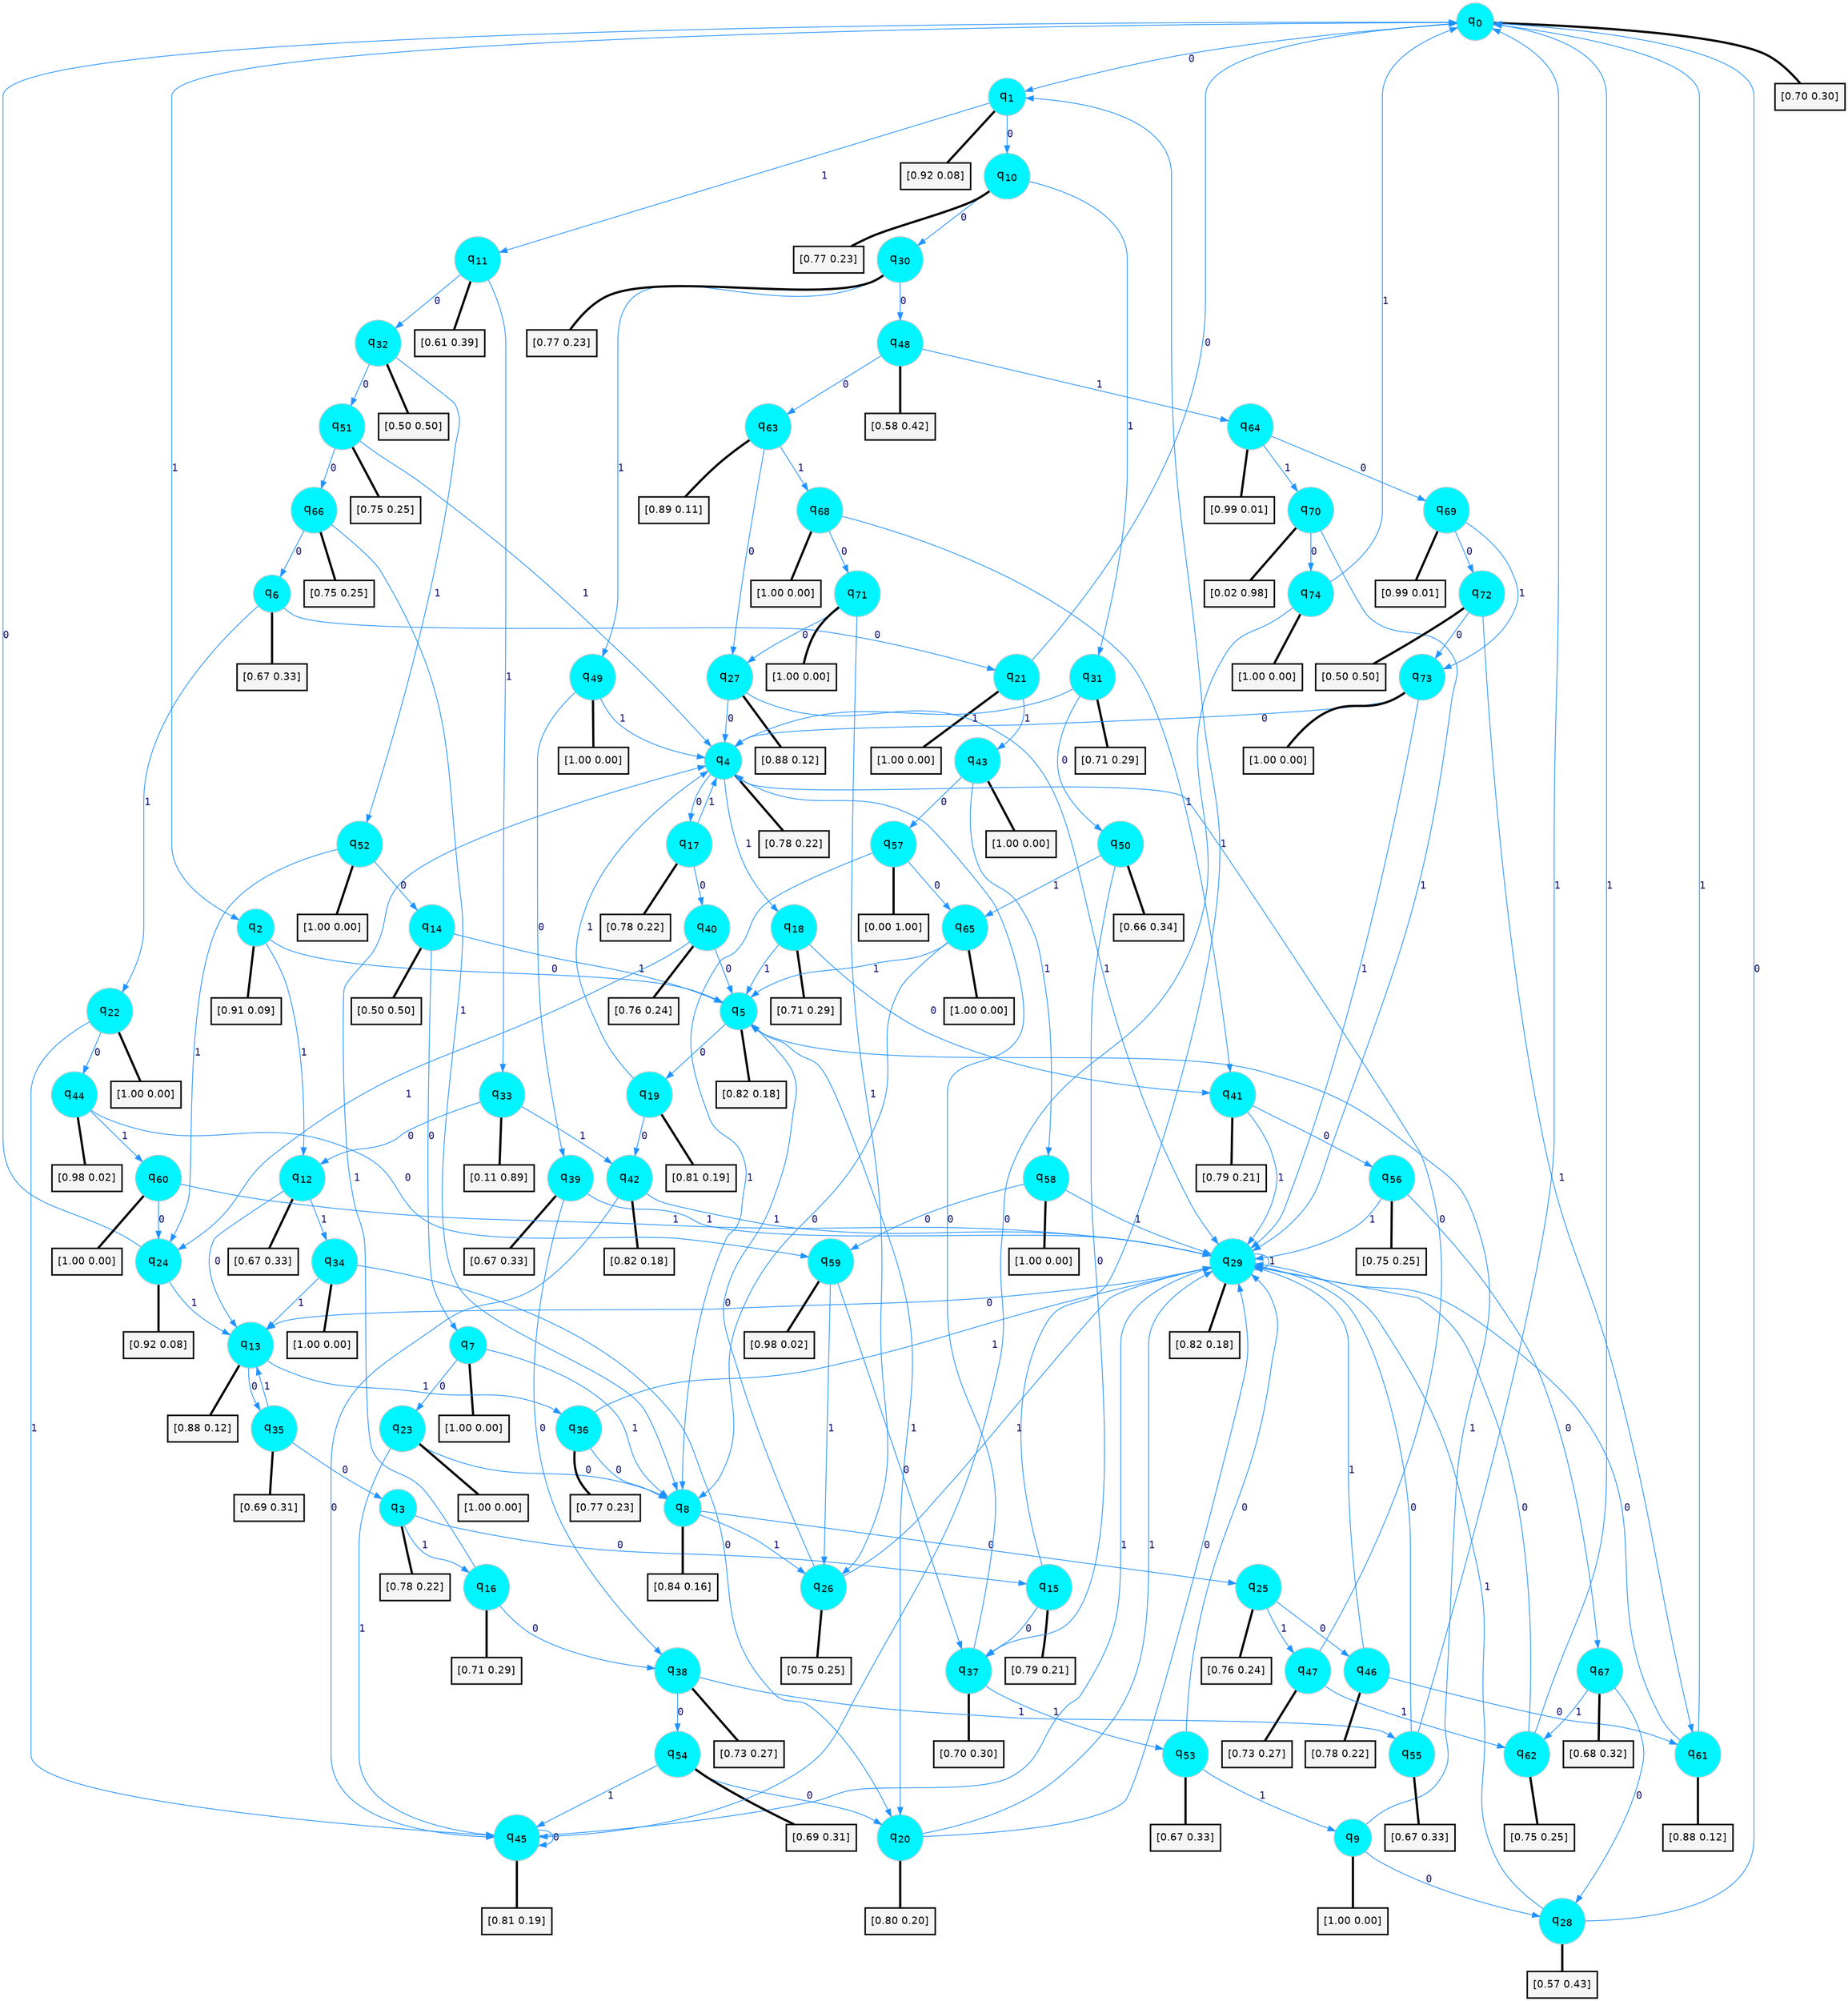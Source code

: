 digraph G {
graph [
bgcolor=transparent, dpi=300, rankdir=TD, size="40,25"];
node [
color=gray, fillcolor=turquoise1, fontcolor=black, fontname=Helvetica, fontsize=16, fontweight=bold, shape=circle, style=filled];
edge [
arrowsize=1, color=dodgerblue1, fontcolor=midnightblue, fontname=courier, fontweight=bold, penwidth=1, style=solid, weight=20];
0[label=<q<SUB>0</SUB>>];
1[label=<q<SUB>1</SUB>>];
2[label=<q<SUB>2</SUB>>];
3[label=<q<SUB>3</SUB>>];
4[label=<q<SUB>4</SUB>>];
5[label=<q<SUB>5</SUB>>];
6[label=<q<SUB>6</SUB>>];
7[label=<q<SUB>7</SUB>>];
8[label=<q<SUB>8</SUB>>];
9[label=<q<SUB>9</SUB>>];
10[label=<q<SUB>10</SUB>>];
11[label=<q<SUB>11</SUB>>];
12[label=<q<SUB>12</SUB>>];
13[label=<q<SUB>13</SUB>>];
14[label=<q<SUB>14</SUB>>];
15[label=<q<SUB>15</SUB>>];
16[label=<q<SUB>16</SUB>>];
17[label=<q<SUB>17</SUB>>];
18[label=<q<SUB>18</SUB>>];
19[label=<q<SUB>19</SUB>>];
20[label=<q<SUB>20</SUB>>];
21[label=<q<SUB>21</SUB>>];
22[label=<q<SUB>22</SUB>>];
23[label=<q<SUB>23</SUB>>];
24[label=<q<SUB>24</SUB>>];
25[label=<q<SUB>25</SUB>>];
26[label=<q<SUB>26</SUB>>];
27[label=<q<SUB>27</SUB>>];
28[label=<q<SUB>28</SUB>>];
29[label=<q<SUB>29</SUB>>];
30[label=<q<SUB>30</SUB>>];
31[label=<q<SUB>31</SUB>>];
32[label=<q<SUB>32</SUB>>];
33[label=<q<SUB>33</SUB>>];
34[label=<q<SUB>34</SUB>>];
35[label=<q<SUB>35</SUB>>];
36[label=<q<SUB>36</SUB>>];
37[label=<q<SUB>37</SUB>>];
38[label=<q<SUB>38</SUB>>];
39[label=<q<SUB>39</SUB>>];
40[label=<q<SUB>40</SUB>>];
41[label=<q<SUB>41</SUB>>];
42[label=<q<SUB>42</SUB>>];
43[label=<q<SUB>43</SUB>>];
44[label=<q<SUB>44</SUB>>];
45[label=<q<SUB>45</SUB>>];
46[label=<q<SUB>46</SUB>>];
47[label=<q<SUB>47</SUB>>];
48[label=<q<SUB>48</SUB>>];
49[label=<q<SUB>49</SUB>>];
50[label=<q<SUB>50</SUB>>];
51[label=<q<SUB>51</SUB>>];
52[label=<q<SUB>52</SUB>>];
53[label=<q<SUB>53</SUB>>];
54[label=<q<SUB>54</SUB>>];
55[label=<q<SUB>55</SUB>>];
56[label=<q<SUB>56</SUB>>];
57[label=<q<SUB>57</SUB>>];
58[label=<q<SUB>58</SUB>>];
59[label=<q<SUB>59</SUB>>];
60[label=<q<SUB>60</SUB>>];
61[label=<q<SUB>61</SUB>>];
62[label=<q<SUB>62</SUB>>];
63[label=<q<SUB>63</SUB>>];
64[label=<q<SUB>64</SUB>>];
65[label=<q<SUB>65</SUB>>];
66[label=<q<SUB>66</SUB>>];
67[label=<q<SUB>67</SUB>>];
68[label=<q<SUB>68</SUB>>];
69[label=<q<SUB>69</SUB>>];
70[label=<q<SUB>70</SUB>>];
71[label=<q<SUB>71</SUB>>];
72[label=<q<SUB>72</SUB>>];
73[label=<q<SUB>73</SUB>>];
74[label=<q<SUB>74</SUB>>];
75[label="[0.70 0.30]", shape=box,fontcolor=black, fontname=Helvetica, fontsize=14, penwidth=2, fillcolor=whitesmoke,color=black];
76[label="[0.92 0.08]", shape=box,fontcolor=black, fontname=Helvetica, fontsize=14, penwidth=2, fillcolor=whitesmoke,color=black];
77[label="[0.91 0.09]", shape=box,fontcolor=black, fontname=Helvetica, fontsize=14, penwidth=2, fillcolor=whitesmoke,color=black];
78[label="[0.78 0.22]", shape=box,fontcolor=black, fontname=Helvetica, fontsize=14, penwidth=2, fillcolor=whitesmoke,color=black];
79[label="[0.78 0.22]", shape=box,fontcolor=black, fontname=Helvetica, fontsize=14, penwidth=2, fillcolor=whitesmoke,color=black];
80[label="[0.82 0.18]", shape=box,fontcolor=black, fontname=Helvetica, fontsize=14, penwidth=2, fillcolor=whitesmoke,color=black];
81[label="[0.67 0.33]", shape=box,fontcolor=black, fontname=Helvetica, fontsize=14, penwidth=2, fillcolor=whitesmoke,color=black];
82[label="[1.00 0.00]", shape=box,fontcolor=black, fontname=Helvetica, fontsize=14, penwidth=2, fillcolor=whitesmoke,color=black];
83[label="[0.84 0.16]", shape=box,fontcolor=black, fontname=Helvetica, fontsize=14, penwidth=2, fillcolor=whitesmoke,color=black];
84[label="[1.00 0.00]", shape=box,fontcolor=black, fontname=Helvetica, fontsize=14, penwidth=2, fillcolor=whitesmoke,color=black];
85[label="[0.77 0.23]", shape=box,fontcolor=black, fontname=Helvetica, fontsize=14, penwidth=2, fillcolor=whitesmoke,color=black];
86[label="[0.61 0.39]", shape=box,fontcolor=black, fontname=Helvetica, fontsize=14, penwidth=2, fillcolor=whitesmoke,color=black];
87[label="[0.67 0.33]", shape=box,fontcolor=black, fontname=Helvetica, fontsize=14, penwidth=2, fillcolor=whitesmoke,color=black];
88[label="[0.88 0.12]", shape=box,fontcolor=black, fontname=Helvetica, fontsize=14, penwidth=2, fillcolor=whitesmoke,color=black];
89[label="[0.50 0.50]", shape=box,fontcolor=black, fontname=Helvetica, fontsize=14, penwidth=2, fillcolor=whitesmoke,color=black];
90[label="[0.79 0.21]", shape=box,fontcolor=black, fontname=Helvetica, fontsize=14, penwidth=2, fillcolor=whitesmoke,color=black];
91[label="[0.71 0.29]", shape=box,fontcolor=black, fontname=Helvetica, fontsize=14, penwidth=2, fillcolor=whitesmoke,color=black];
92[label="[0.78 0.22]", shape=box,fontcolor=black, fontname=Helvetica, fontsize=14, penwidth=2, fillcolor=whitesmoke,color=black];
93[label="[0.71 0.29]", shape=box,fontcolor=black, fontname=Helvetica, fontsize=14, penwidth=2, fillcolor=whitesmoke,color=black];
94[label="[0.81 0.19]", shape=box,fontcolor=black, fontname=Helvetica, fontsize=14, penwidth=2, fillcolor=whitesmoke,color=black];
95[label="[0.80 0.20]", shape=box,fontcolor=black, fontname=Helvetica, fontsize=14, penwidth=2, fillcolor=whitesmoke,color=black];
96[label="[1.00 0.00]", shape=box,fontcolor=black, fontname=Helvetica, fontsize=14, penwidth=2, fillcolor=whitesmoke,color=black];
97[label="[1.00 0.00]", shape=box,fontcolor=black, fontname=Helvetica, fontsize=14, penwidth=2, fillcolor=whitesmoke,color=black];
98[label="[1.00 0.00]", shape=box,fontcolor=black, fontname=Helvetica, fontsize=14, penwidth=2, fillcolor=whitesmoke,color=black];
99[label="[0.92 0.08]", shape=box,fontcolor=black, fontname=Helvetica, fontsize=14, penwidth=2, fillcolor=whitesmoke,color=black];
100[label="[0.76 0.24]", shape=box,fontcolor=black, fontname=Helvetica, fontsize=14, penwidth=2, fillcolor=whitesmoke,color=black];
101[label="[0.75 0.25]", shape=box,fontcolor=black, fontname=Helvetica, fontsize=14, penwidth=2, fillcolor=whitesmoke,color=black];
102[label="[0.88 0.12]", shape=box,fontcolor=black, fontname=Helvetica, fontsize=14, penwidth=2, fillcolor=whitesmoke,color=black];
103[label="[0.57 0.43]", shape=box,fontcolor=black, fontname=Helvetica, fontsize=14, penwidth=2, fillcolor=whitesmoke,color=black];
104[label="[0.82 0.18]", shape=box,fontcolor=black, fontname=Helvetica, fontsize=14, penwidth=2, fillcolor=whitesmoke,color=black];
105[label="[0.77 0.23]", shape=box,fontcolor=black, fontname=Helvetica, fontsize=14, penwidth=2, fillcolor=whitesmoke,color=black];
106[label="[0.71 0.29]", shape=box,fontcolor=black, fontname=Helvetica, fontsize=14, penwidth=2, fillcolor=whitesmoke,color=black];
107[label="[0.50 0.50]", shape=box,fontcolor=black, fontname=Helvetica, fontsize=14, penwidth=2, fillcolor=whitesmoke,color=black];
108[label="[0.11 0.89]", shape=box,fontcolor=black, fontname=Helvetica, fontsize=14, penwidth=2, fillcolor=whitesmoke,color=black];
109[label="[1.00 0.00]", shape=box,fontcolor=black, fontname=Helvetica, fontsize=14, penwidth=2, fillcolor=whitesmoke,color=black];
110[label="[0.69 0.31]", shape=box,fontcolor=black, fontname=Helvetica, fontsize=14, penwidth=2, fillcolor=whitesmoke,color=black];
111[label="[0.77 0.23]", shape=box,fontcolor=black, fontname=Helvetica, fontsize=14, penwidth=2, fillcolor=whitesmoke,color=black];
112[label="[0.70 0.30]", shape=box,fontcolor=black, fontname=Helvetica, fontsize=14, penwidth=2, fillcolor=whitesmoke,color=black];
113[label="[0.73 0.27]", shape=box,fontcolor=black, fontname=Helvetica, fontsize=14, penwidth=2, fillcolor=whitesmoke,color=black];
114[label="[0.67 0.33]", shape=box,fontcolor=black, fontname=Helvetica, fontsize=14, penwidth=2, fillcolor=whitesmoke,color=black];
115[label="[0.76 0.24]", shape=box,fontcolor=black, fontname=Helvetica, fontsize=14, penwidth=2, fillcolor=whitesmoke,color=black];
116[label="[0.79 0.21]", shape=box,fontcolor=black, fontname=Helvetica, fontsize=14, penwidth=2, fillcolor=whitesmoke,color=black];
117[label="[0.82 0.18]", shape=box,fontcolor=black, fontname=Helvetica, fontsize=14, penwidth=2, fillcolor=whitesmoke,color=black];
118[label="[1.00 0.00]", shape=box,fontcolor=black, fontname=Helvetica, fontsize=14, penwidth=2, fillcolor=whitesmoke,color=black];
119[label="[0.98 0.02]", shape=box,fontcolor=black, fontname=Helvetica, fontsize=14, penwidth=2, fillcolor=whitesmoke,color=black];
120[label="[0.81 0.19]", shape=box,fontcolor=black, fontname=Helvetica, fontsize=14, penwidth=2, fillcolor=whitesmoke,color=black];
121[label="[0.78 0.22]", shape=box,fontcolor=black, fontname=Helvetica, fontsize=14, penwidth=2, fillcolor=whitesmoke,color=black];
122[label="[0.73 0.27]", shape=box,fontcolor=black, fontname=Helvetica, fontsize=14, penwidth=2, fillcolor=whitesmoke,color=black];
123[label="[0.58 0.42]", shape=box,fontcolor=black, fontname=Helvetica, fontsize=14, penwidth=2, fillcolor=whitesmoke,color=black];
124[label="[1.00 0.00]", shape=box,fontcolor=black, fontname=Helvetica, fontsize=14, penwidth=2, fillcolor=whitesmoke,color=black];
125[label="[0.66 0.34]", shape=box,fontcolor=black, fontname=Helvetica, fontsize=14, penwidth=2, fillcolor=whitesmoke,color=black];
126[label="[0.75 0.25]", shape=box,fontcolor=black, fontname=Helvetica, fontsize=14, penwidth=2, fillcolor=whitesmoke,color=black];
127[label="[1.00 0.00]", shape=box,fontcolor=black, fontname=Helvetica, fontsize=14, penwidth=2, fillcolor=whitesmoke,color=black];
128[label="[0.67 0.33]", shape=box,fontcolor=black, fontname=Helvetica, fontsize=14, penwidth=2, fillcolor=whitesmoke,color=black];
129[label="[0.69 0.31]", shape=box,fontcolor=black, fontname=Helvetica, fontsize=14, penwidth=2, fillcolor=whitesmoke,color=black];
130[label="[0.67 0.33]", shape=box,fontcolor=black, fontname=Helvetica, fontsize=14, penwidth=2, fillcolor=whitesmoke,color=black];
131[label="[0.75 0.25]", shape=box,fontcolor=black, fontname=Helvetica, fontsize=14, penwidth=2, fillcolor=whitesmoke,color=black];
132[label="[0.00 1.00]", shape=box,fontcolor=black, fontname=Helvetica, fontsize=14, penwidth=2, fillcolor=whitesmoke,color=black];
133[label="[1.00 0.00]", shape=box,fontcolor=black, fontname=Helvetica, fontsize=14, penwidth=2, fillcolor=whitesmoke,color=black];
134[label="[0.98 0.02]", shape=box,fontcolor=black, fontname=Helvetica, fontsize=14, penwidth=2, fillcolor=whitesmoke,color=black];
135[label="[1.00 0.00]", shape=box,fontcolor=black, fontname=Helvetica, fontsize=14, penwidth=2, fillcolor=whitesmoke,color=black];
136[label="[0.88 0.12]", shape=box,fontcolor=black, fontname=Helvetica, fontsize=14, penwidth=2, fillcolor=whitesmoke,color=black];
137[label="[0.75 0.25]", shape=box,fontcolor=black, fontname=Helvetica, fontsize=14, penwidth=2, fillcolor=whitesmoke,color=black];
138[label="[0.89 0.11]", shape=box,fontcolor=black, fontname=Helvetica, fontsize=14, penwidth=2, fillcolor=whitesmoke,color=black];
139[label="[0.99 0.01]", shape=box,fontcolor=black, fontname=Helvetica, fontsize=14, penwidth=2, fillcolor=whitesmoke,color=black];
140[label="[1.00 0.00]", shape=box,fontcolor=black, fontname=Helvetica, fontsize=14, penwidth=2, fillcolor=whitesmoke,color=black];
141[label="[0.75 0.25]", shape=box,fontcolor=black, fontname=Helvetica, fontsize=14, penwidth=2, fillcolor=whitesmoke,color=black];
142[label="[0.68 0.32]", shape=box,fontcolor=black, fontname=Helvetica, fontsize=14, penwidth=2, fillcolor=whitesmoke,color=black];
143[label="[1.00 0.00]", shape=box,fontcolor=black, fontname=Helvetica, fontsize=14, penwidth=2, fillcolor=whitesmoke,color=black];
144[label="[0.99 0.01]", shape=box,fontcolor=black, fontname=Helvetica, fontsize=14, penwidth=2, fillcolor=whitesmoke,color=black];
145[label="[0.02 0.98]", shape=box,fontcolor=black, fontname=Helvetica, fontsize=14, penwidth=2, fillcolor=whitesmoke,color=black];
146[label="[1.00 0.00]", shape=box,fontcolor=black, fontname=Helvetica, fontsize=14, penwidth=2, fillcolor=whitesmoke,color=black];
147[label="[0.50 0.50]", shape=box,fontcolor=black, fontname=Helvetica, fontsize=14, penwidth=2, fillcolor=whitesmoke,color=black];
148[label="[1.00 0.00]", shape=box,fontcolor=black, fontname=Helvetica, fontsize=14, penwidth=2, fillcolor=whitesmoke,color=black];
149[label="[1.00 0.00]", shape=box,fontcolor=black, fontname=Helvetica, fontsize=14, penwidth=2, fillcolor=whitesmoke,color=black];
0->1 [label=0];
0->2 [label=1];
0->75 [arrowhead=none, penwidth=3,color=black];
1->10 [label=0];
1->11 [label=1];
1->76 [arrowhead=none, penwidth=3,color=black];
2->5 [label=0];
2->12 [label=1];
2->77 [arrowhead=none, penwidth=3,color=black];
3->15 [label=0];
3->16 [label=1];
3->78 [arrowhead=none, penwidth=3,color=black];
4->17 [label=0];
4->18 [label=1];
4->79 [arrowhead=none, penwidth=3,color=black];
5->19 [label=0];
5->20 [label=1];
5->80 [arrowhead=none, penwidth=3,color=black];
6->21 [label=0];
6->22 [label=1];
6->81 [arrowhead=none, penwidth=3,color=black];
7->23 [label=0];
7->8 [label=1];
7->82 [arrowhead=none, penwidth=3,color=black];
8->25 [label=0];
8->26 [label=1];
8->83 [arrowhead=none, penwidth=3,color=black];
9->28 [label=0];
9->5 [label=1];
9->84 [arrowhead=none, penwidth=3,color=black];
10->30 [label=0];
10->31 [label=1];
10->85 [arrowhead=none, penwidth=3,color=black];
11->32 [label=0];
11->33 [label=1];
11->86 [arrowhead=none, penwidth=3,color=black];
12->13 [label=0];
12->34 [label=1];
12->87 [arrowhead=none, penwidth=3,color=black];
13->35 [label=0];
13->36 [label=1];
13->88 [arrowhead=none, penwidth=3,color=black];
14->7 [label=0];
14->5 [label=1];
14->89 [arrowhead=none, penwidth=3,color=black];
15->37 [label=0];
15->1 [label=1];
15->90 [arrowhead=none, penwidth=3,color=black];
16->38 [label=0];
16->4 [label=1];
16->91 [arrowhead=none, penwidth=3,color=black];
17->40 [label=0];
17->4 [label=1];
17->92 [arrowhead=none, penwidth=3,color=black];
18->41 [label=0];
18->5 [label=1];
18->93 [arrowhead=none, penwidth=3,color=black];
19->42 [label=0];
19->4 [label=1];
19->94 [arrowhead=none, penwidth=3,color=black];
20->29 [label=0];
20->29 [label=1];
20->95 [arrowhead=none, penwidth=3,color=black];
21->0 [label=0];
21->43 [label=1];
21->96 [arrowhead=none, penwidth=3,color=black];
22->44 [label=0];
22->45 [label=1];
22->97 [arrowhead=none, penwidth=3,color=black];
23->8 [label=0];
23->45 [label=1];
23->98 [arrowhead=none, penwidth=3,color=black];
24->0 [label=0];
24->13 [label=1];
24->99 [arrowhead=none, penwidth=3,color=black];
25->46 [label=0];
25->47 [label=1];
25->100 [arrowhead=none, penwidth=3,color=black];
26->5 [label=0];
26->29 [label=1];
26->101 [arrowhead=none, penwidth=3,color=black];
27->4 [label=0];
27->29 [label=1];
27->102 [arrowhead=none, penwidth=3,color=black];
28->0 [label=0];
28->29 [label=1];
28->103 [arrowhead=none, penwidth=3,color=black];
29->13 [label=0];
29->29 [label=1];
29->104 [arrowhead=none, penwidth=3,color=black];
30->48 [label=0];
30->49 [label=1];
30->105 [arrowhead=none, penwidth=3,color=black];
31->50 [label=0];
31->4 [label=1];
31->106 [arrowhead=none, penwidth=3,color=black];
32->51 [label=0];
32->52 [label=1];
32->107 [arrowhead=none, penwidth=3,color=black];
33->12 [label=0];
33->42 [label=1];
33->108 [arrowhead=none, penwidth=3,color=black];
34->20 [label=0];
34->13 [label=1];
34->109 [arrowhead=none, penwidth=3,color=black];
35->3 [label=0];
35->13 [label=1];
35->110 [arrowhead=none, penwidth=3,color=black];
36->8 [label=0];
36->29 [label=1];
36->111 [arrowhead=none, penwidth=3,color=black];
37->4 [label=0];
37->53 [label=1];
37->112 [arrowhead=none, penwidth=3,color=black];
38->54 [label=0];
38->55 [label=1];
38->113 [arrowhead=none, penwidth=3,color=black];
39->38 [label=0];
39->29 [label=1];
39->114 [arrowhead=none, penwidth=3,color=black];
40->5 [label=0];
40->24 [label=1];
40->115 [arrowhead=none, penwidth=3,color=black];
41->56 [label=0];
41->29 [label=1];
41->116 [arrowhead=none, penwidth=3,color=black];
42->45 [label=0];
42->29 [label=1];
42->117 [arrowhead=none, penwidth=3,color=black];
43->57 [label=0];
43->58 [label=1];
43->118 [arrowhead=none, penwidth=3,color=black];
44->59 [label=0];
44->60 [label=1];
44->119 [arrowhead=none, penwidth=3,color=black];
45->45 [label=0];
45->29 [label=1];
45->120 [arrowhead=none, penwidth=3,color=black];
46->61 [label=0];
46->29 [label=1];
46->121 [arrowhead=none, penwidth=3,color=black];
47->4 [label=0];
47->62 [label=1];
47->122 [arrowhead=none, penwidth=3,color=black];
48->63 [label=0];
48->64 [label=1];
48->123 [arrowhead=none, penwidth=3,color=black];
49->39 [label=0];
49->4 [label=1];
49->124 [arrowhead=none, penwidth=3,color=black];
50->37 [label=0];
50->65 [label=1];
50->125 [arrowhead=none, penwidth=3,color=black];
51->66 [label=0];
51->4 [label=1];
51->126 [arrowhead=none, penwidth=3,color=black];
52->14 [label=0];
52->24 [label=1];
52->127 [arrowhead=none, penwidth=3,color=black];
53->29 [label=0];
53->9 [label=1];
53->128 [arrowhead=none, penwidth=3,color=black];
54->20 [label=0];
54->45 [label=1];
54->129 [arrowhead=none, penwidth=3,color=black];
55->29 [label=0];
55->0 [label=1];
55->130 [arrowhead=none, penwidth=3,color=black];
56->67 [label=0];
56->29 [label=1];
56->131 [arrowhead=none, penwidth=3,color=black];
57->65 [label=0];
57->8 [label=1];
57->132 [arrowhead=none, penwidth=3,color=black];
58->59 [label=0];
58->29 [label=1];
58->133 [arrowhead=none, penwidth=3,color=black];
59->37 [label=0];
59->26 [label=1];
59->134 [arrowhead=none, penwidth=3,color=black];
60->24 [label=0];
60->29 [label=1];
60->135 [arrowhead=none, penwidth=3,color=black];
61->29 [label=0];
61->0 [label=1];
61->136 [arrowhead=none, penwidth=3,color=black];
62->29 [label=0];
62->0 [label=1];
62->137 [arrowhead=none, penwidth=3,color=black];
63->27 [label=0];
63->68 [label=1];
63->138 [arrowhead=none, penwidth=3,color=black];
64->69 [label=0];
64->70 [label=1];
64->139 [arrowhead=none, penwidth=3,color=black];
65->8 [label=0];
65->5 [label=1];
65->140 [arrowhead=none, penwidth=3,color=black];
66->6 [label=0];
66->8 [label=1];
66->141 [arrowhead=none, penwidth=3,color=black];
67->28 [label=0];
67->62 [label=1];
67->142 [arrowhead=none, penwidth=3,color=black];
68->71 [label=0];
68->41 [label=1];
68->143 [arrowhead=none, penwidth=3,color=black];
69->72 [label=0];
69->73 [label=1];
69->144 [arrowhead=none, penwidth=3,color=black];
70->74 [label=0];
70->29 [label=1];
70->145 [arrowhead=none, penwidth=3,color=black];
71->27 [label=0];
71->26 [label=1];
71->146 [arrowhead=none, penwidth=3,color=black];
72->73 [label=0];
72->61 [label=1];
72->147 [arrowhead=none, penwidth=3,color=black];
73->4 [label=0];
73->29 [label=1];
73->148 [arrowhead=none, penwidth=3,color=black];
74->45 [label=0];
74->0 [label=1];
74->149 [arrowhead=none, penwidth=3,color=black];
}
